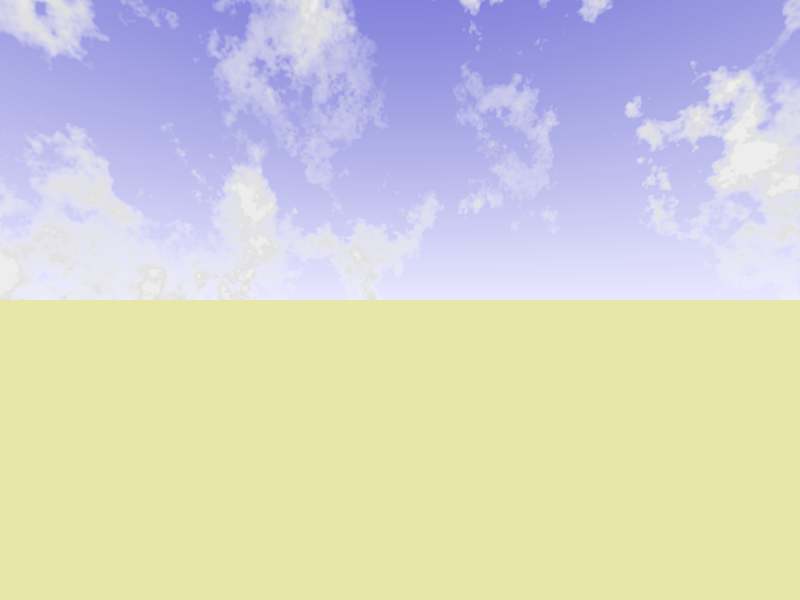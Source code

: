 //		POV-Ray file for generating a background map.
//
//      This generates all six images at once and in the correct order,
//      if you set the 'clock' variable to go from 1 to 6 (in 6 frames) 
//      in the animation settings panel.

#version 3.1;

#include "colors.inc"

global_settings
{
  assumed_gamma 1.0
}

// ----------------------------------------
#declare campos = <0.0, 0.5, 0.0>
camera
{
  location  <0.0, 0.5, 0.0>
  up            y
  right     x

#switch (clock)
  #case (1)
        look_at campos +x
  #break
  #case (2)
        look_at campos -z
  #break
  #case (3)
        look_at campos -x
  #break
  #case (4)
        look_at campos +z
  #break
  #case (5)
        look_at campos +y
  #break
  #case (6)
        look_at campos -y
  #break
#end
  angle 91.35873
}

// ----------------------------------------

// light (should take care to make this match the real-time 3D light)
light_source
{
  0*x // light's position (translated below)
  color red 1.0  green 1.0  blue 1.0  // light's color
  translate <-30, 30, -30>
}

// sky
sky_sphere
{
  pigment
  {
    gradient y
    color_map { [0.0 color rgb <0.8,0.8,1.0>] [1.0 color blue 0.6] }
  }
  pigment {
   bozo
   turbulence 0.65
   octaves 6
   omega 0.7
   lambda 2
   color_map {
       [0.0 0.1 color rgb <0.85, 0.85, 0.85>
                color rgb <0.75, 0.75, 0.75>]
       [0.1 0.5 color rgb <0.75, 0.75, 0.75>
                color rgbt <1, 1, 1, 1>]
       [0.5 1.0 color rgbt <1, 1, 1, 1>
                color rgbt <1, 1, 1, 1>]
      }
      scale <0.2, 0.3, 0.2>
  }
}

// ground
plane
{
  y, -10
        texture {
          pigment { color rgb <0.8, 0.8, 0.4> }
          normal {crackle 0.5 turbulence 0.2 scale 0.5}
        }
}

